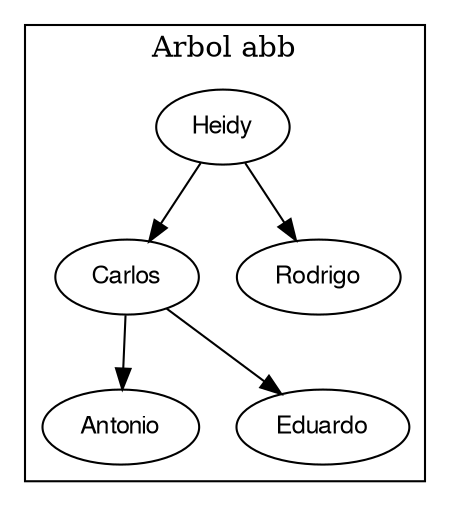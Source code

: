 digraph G{ rankdir = TB
node [shape=oval fontsize=12 fontname="FreeSans"];
subgraph cluster1 {
label="Arbol abb"; 
node[label =" Heidy "]ABBHeidy;
node[label =" Carlos "]ABBCarlos;
node[label =" Antonio "]ABBAntonio;
node[label =" Eduardo "]ABBEduardo;
node[label =" Rodrigo "]ABBRodrigo;
ABBHeidy->ABBCarlos;
ABBCarlos->ABBAntonio;
ABBCarlos->ABBEduardo;
ABBHeidy->ABBRodrigo;
}
}
